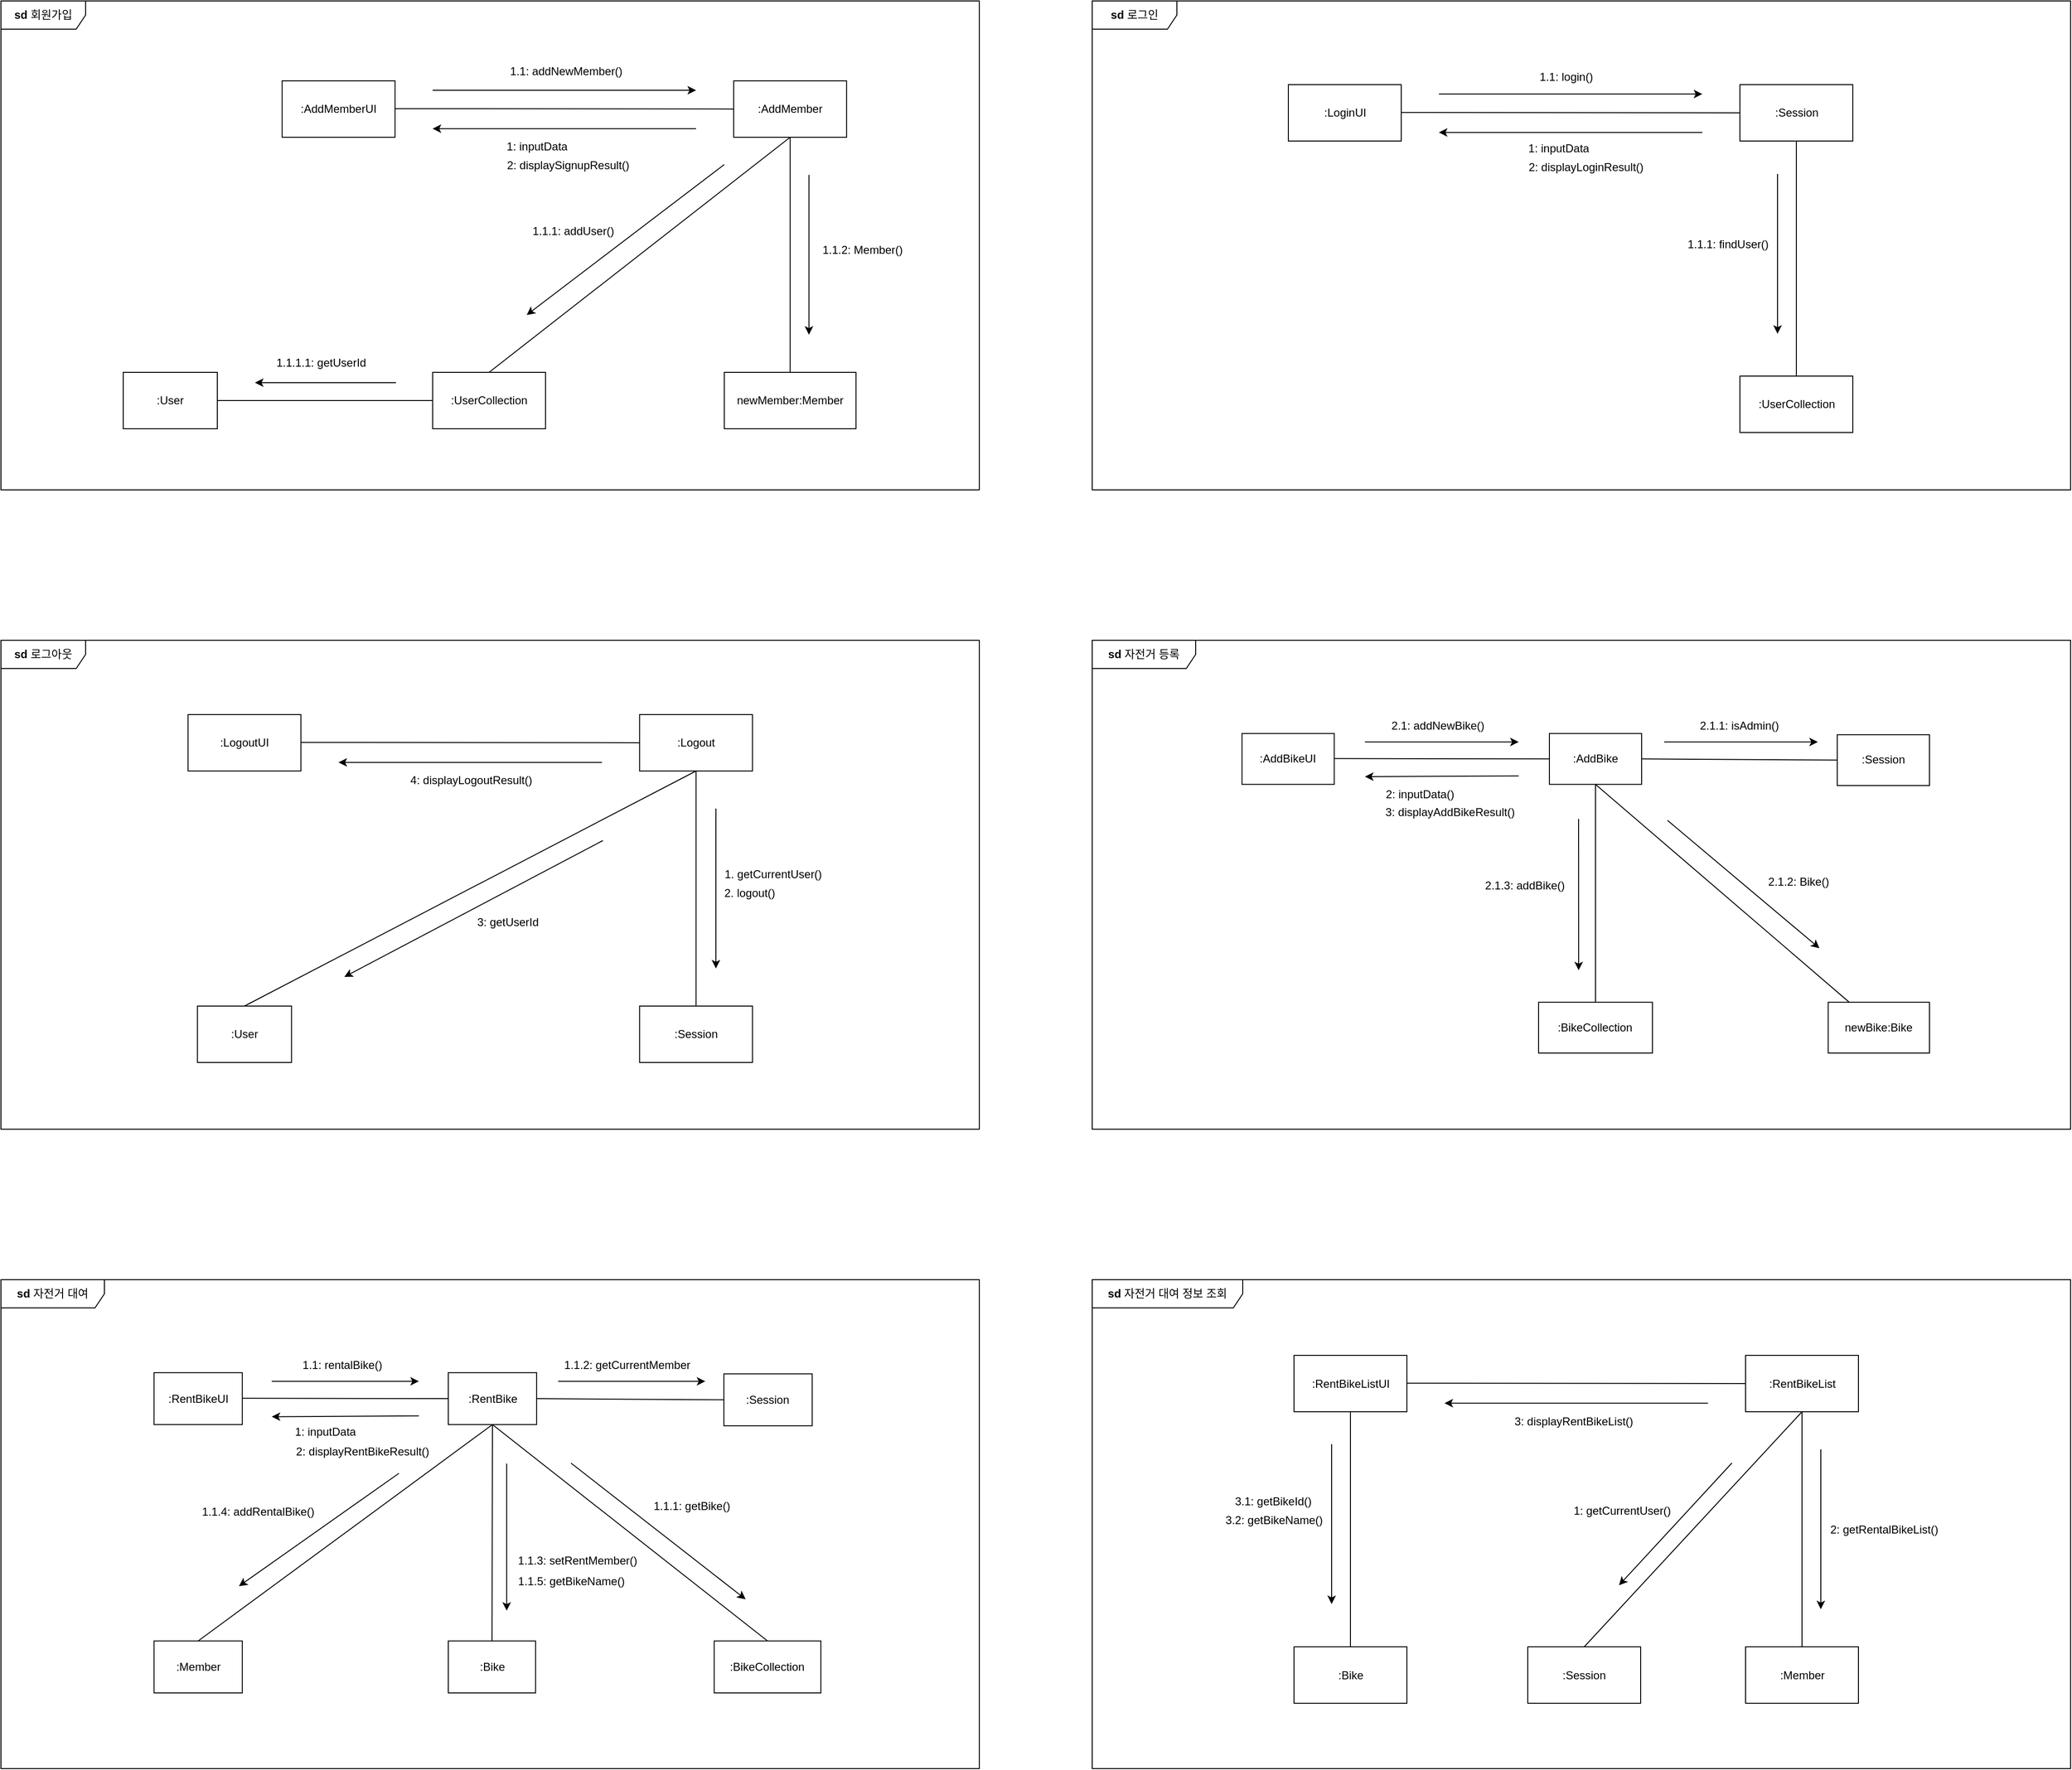<mxfile version="27.0.4">
  <diagram name="Page-1" id="929967ad-93f9-6ef4-fab6-5d389245f69c">
    <mxGraphModel dx="4360" dy="2890" grid="1" gridSize="10" guides="1" tooltips="1" connect="1" arrows="1" fold="1" page="1" pageScale="1.5" pageWidth="1700" pageHeight="1500" background="none" math="0" shadow="0">
      <root>
        <mxCell id="0" style=";html=1;" />
        <mxCell id="1" style=";html=1;" parent="0" />
        <mxCell id="5Dsq9sax4IMBlSlcCFGJ-3" value=":AddMemberUI" style="rounded=0;whiteSpace=wrap;html=1;" vertex="1" parent="1">
          <mxGeometry x="458.9" y="245" width="120" height="60" as="geometry" />
        </mxCell>
        <mxCell id="5Dsq9sax4IMBlSlcCFGJ-4" value=":AddMember" style="rounded=0;whiteSpace=wrap;html=1;" vertex="1" parent="1">
          <mxGeometry x="938.9" y="245" width="120" height="60" as="geometry" />
        </mxCell>
        <mxCell id="5Dsq9sax4IMBlSlcCFGJ-236" style="edgeStyle=orthogonalEdgeStyle;rounded=0;orthogonalLoop=1;jettySize=auto;html=1;entryX=1;entryY=0.5;entryDx=0;entryDy=0;endArrow=none;startFill=0;" edge="1" parent="1" source="5Dsq9sax4IMBlSlcCFGJ-5" target="5Dsq9sax4IMBlSlcCFGJ-235">
          <mxGeometry relative="1" as="geometry" />
        </mxCell>
        <mxCell id="5Dsq9sax4IMBlSlcCFGJ-5" value=":UserCollection" style="rounded=0;whiteSpace=wrap;html=1;" vertex="1" parent="1">
          <mxGeometry x="618.9" y="555" width="120" height="60" as="geometry" />
        </mxCell>
        <mxCell id="5Dsq9sax4IMBlSlcCFGJ-6" value="newMember:Member" style="rounded=0;whiteSpace=wrap;html=1;" vertex="1" parent="1">
          <mxGeometry x="928.9" y="555" width="140" height="60" as="geometry" />
        </mxCell>
        <mxCell id="5Dsq9sax4IMBlSlcCFGJ-8" value="" style="endArrow=none;html=1;rounded=0;entryX=0.11;entryY=0.285;entryDx=0;entryDy=0;entryPerimeter=0;" edge="1" parent="1" source="5Dsq9sax4IMBlSlcCFGJ-4">
          <mxGeometry width="50" height="50" relative="1" as="geometry">
            <mxPoint x="818.9" y="274.57" as="sourcePoint" />
            <mxPoint x="578.9" y="274.57" as="targetPoint" />
          </mxGeometry>
        </mxCell>
        <mxCell id="5Dsq9sax4IMBlSlcCFGJ-9" value="" style="endArrow=none;html=1;rounded=0;entryX=0.5;entryY=0;entryDx=0;entryDy=0;" edge="1" parent="1" target="5Dsq9sax4IMBlSlcCFGJ-5">
          <mxGeometry width="50" height="50" relative="1" as="geometry">
            <mxPoint x="998.9" y="305" as="sourcePoint" />
            <mxPoint x="588.9" y="284.57" as="targetPoint" />
          </mxGeometry>
        </mxCell>
        <mxCell id="5Dsq9sax4IMBlSlcCFGJ-10" value="" style="endArrow=none;html=1;rounded=0;exitX=0.5;exitY=1;exitDx=0;exitDy=0;" edge="1" parent="1" source="5Dsq9sax4IMBlSlcCFGJ-4" target="5Dsq9sax4IMBlSlcCFGJ-6">
          <mxGeometry width="50" height="50" relative="1" as="geometry">
            <mxPoint x="1008.9" y="315" as="sourcePoint" />
            <mxPoint x="688.9" y="565" as="targetPoint" />
          </mxGeometry>
        </mxCell>
        <mxCell id="5Dsq9sax4IMBlSlcCFGJ-22" value="" style="endArrow=classic;html=1;rounded=0;movable=1;resizable=1;rotatable=1;deletable=1;editable=1;locked=0;connectable=1;" edge="1" parent="1">
          <mxGeometry width="50" height="50" relative="1" as="geometry">
            <mxPoint x="618.9" y="255" as="sourcePoint" />
            <mxPoint x="898.9" y="255" as="targetPoint" />
          </mxGeometry>
        </mxCell>
        <mxCell id="5Dsq9sax4IMBlSlcCFGJ-23" value="" style="endArrow=classic;html=1;rounded=0;movable=1;resizable=1;rotatable=1;deletable=1;editable=1;locked=0;connectable=1;" edge="1" parent="1">
          <mxGeometry width="50" height="50" relative="1" as="geometry">
            <mxPoint x="898.9" y="295.87" as="sourcePoint" />
            <mxPoint x="618.9" y="295.87" as="targetPoint" />
          </mxGeometry>
        </mxCell>
        <mxCell id="5Dsq9sax4IMBlSlcCFGJ-24" value="" style="endArrow=classic;html=1;rounded=0;movable=1;resizable=1;rotatable=1;deletable=1;editable=1;locked=0;connectable=1;" edge="1" parent="1">
          <mxGeometry width="50" height="50" relative="1" as="geometry">
            <mxPoint x="928.9" y="334.0" as="sourcePoint" />
            <mxPoint x="718.9" y="494" as="targetPoint" />
          </mxGeometry>
        </mxCell>
        <mxCell id="5Dsq9sax4IMBlSlcCFGJ-25" value="" style="endArrow=classic;html=1;rounded=0;movable=1;resizable=1;rotatable=1;deletable=1;editable=1;locked=0;connectable=1;" edge="1" parent="1">
          <mxGeometry width="50" height="50" relative="1" as="geometry">
            <mxPoint x="1018.9" y="345.0" as="sourcePoint" />
            <mxPoint x="1018.9" y="515" as="targetPoint" />
          </mxGeometry>
        </mxCell>
        <mxCell id="5Dsq9sax4IMBlSlcCFGJ-28" value="&lt;b&gt;sd &lt;/b&gt;회원가입" style="shape=umlFrame;whiteSpace=wrap;html=1;pointerEvents=0;width=90;height=30;" vertex="1" parent="1">
          <mxGeometry x="160" y="160" width="1040" height="520" as="geometry" />
        </mxCell>
        <UserObject label="1.1: addNewMember()" placeholders="1" name="Variable" id="5Dsq9sax4IMBlSlcCFGJ-31">
          <mxCell style="text;html=1;strokeColor=none;fillColor=none;align=center;verticalAlign=middle;whiteSpace=wrap;overflow=hidden;" vertex="1" parent="1">
            <mxGeometry x="695.9" y="225" width="130" height="20" as="geometry" />
          </mxCell>
        </UserObject>
        <UserObject label="1: inputData" placeholders="1" name="Variable" id="5Dsq9sax4IMBlSlcCFGJ-33">
          <mxCell style="text;html=1;strokeColor=none;fillColor=none;align=center;verticalAlign=middle;whiteSpace=wrap;overflow=hidden;" vertex="1" parent="1">
            <mxGeometry x="650.04" y="305" width="159.86" height="20" as="geometry" />
          </mxCell>
        </UserObject>
        <UserObject label="1.1.1: addUser()" placeholders="1" name="Variable" id="5Dsq9sax4IMBlSlcCFGJ-35">
          <mxCell style="text;html=1;strokeColor=none;fillColor=none;align=center;verticalAlign=middle;whiteSpace=wrap;overflow=hidden;" vertex="1" parent="1">
            <mxGeometry x="681.04" y="395" width="175" height="20" as="geometry" />
          </mxCell>
        </UserObject>
        <UserObject label="1.1.2: Member()" placeholders="1" name="Variable" id="5Dsq9sax4IMBlSlcCFGJ-38">
          <mxCell style="text;html=1;strokeColor=none;fillColor=none;align=center;verticalAlign=middle;whiteSpace=wrap;overflow=hidden;" vertex="1" parent="1">
            <mxGeometry x="1021.04" y="415" width="110" height="20" as="geometry" />
          </mxCell>
        </UserObject>
        <mxCell id="5Dsq9sax4IMBlSlcCFGJ-86" value=":LoginUI" style="rounded=0;whiteSpace=wrap;html=1;" vertex="1" parent="1">
          <mxGeometry x="1528.5" y="249" width="120" height="60" as="geometry" />
        </mxCell>
        <mxCell id="5Dsq9sax4IMBlSlcCFGJ-87" value=":Session" style="rounded=0;whiteSpace=wrap;html=1;" vertex="1" parent="1">
          <mxGeometry x="2008.5" y="249" width="120" height="60" as="geometry" />
        </mxCell>
        <mxCell id="5Dsq9sax4IMBlSlcCFGJ-89" value=":UserCollection" style="rounded=0;whiteSpace=wrap;html=1;" vertex="1" parent="1">
          <mxGeometry x="2008.5" y="559" width="120" height="60" as="geometry" />
        </mxCell>
        <mxCell id="5Dsq9sax4IMBlSlcCFGJ-91" value="" style="endArrow=none;html=1;rounded=0;entryX=0.11;entryY=0.285;entryDx=0;entryDy=0;entryPerimeter=0;" edge="1" parent="1" source="5Dsq9sax4IMBlSlcCFGJ-87">
          <mxGeometry width="50" height="50" relative="1" as="geometry">
            <mxPoint x="1888.5" y="278.57" as="sourcePoint" />
            <mxPoint x="1648.5" y="278.57" as="targetPoint" />
          </mxGeometry>
        </mxCell>
        <mxCell id="5Dsq9sax4IMBlSlcCFGJ-93" value="" style="endArrow=none;html=1;rounded=0;exitX=0.5;exitY=1;exitDx=0;exitDy=0;" edge="1" parent="1" source="5Dsq9sax4IMBlSlcCFGJ-87" target="5Dsq9sax4IMBlSlcCFGJ-89">
          <mxGeometry width="50" height="50" relative="1" as="geometry">
            <mxPoint x="2078.5" y="319" as="sourcePoint" />
            <mxPoint x="1758.5" y="569" as="targetPoint" />
          </mxGeometry>
        </mxCell>
        <mxCell id="5Dsq9sax4IMBlSlcCFGJ-95" value="" style="endArrow=classic;html=1;rounded=0;movable=1;resizable=1;rotatable=1;deletable=1;editable=1;locked=0;connectable=1;" edge="1" parent="1">
          <mxGeometry width="50" height="50" relative="1" as="geometry">
            <mxPoint x="1688.5" y="259" as="sourcePoint" />
            <mxPoint x="1968.5" y="259" as="targetPoint" />
          </mxGeometry>
        </mxCell>
        <mxCell id="5Dsq9sax4IMBlSlcCFGJ-96" value="" style="endArrow=classic;html=1;rounded=0;movable=1;resizable=1;rotatable=1;deletable=1;editable=1;locked=0;connectable=1;" edge="1" parent="1">
          <mxGeometry width="50" height="50" relative="1" as="geometry">
            <mxPoint x="1968.5" y="299.87" as="sourcePoint" />
            <mxPoint x="1688.5" y="299.87" as="targetPoint" />
          </mxGeometry>
        </mxCell>
        <mxCell id="5Dsq9sax4IMBlSlcCFGJ-98" value="" style="endArrow=classic;html=1;rounded=0;movable=1;resizable=1;rotatable=1;deletable=1;editable=1;locked=0;connectable=1;" edge="1" parent="1">
          <mxGeometry width="50" height="50" relative="1" as="geometry">
            <mxPoint x="2048.5" y="344.0" as="sourcePoint" />
            <mxPoint x="2048.5" y="514" as="targetPoint" />
          </mxGeometry>
        </mxCell>
        <mxCell id="5Dsq9sax4IMBlSlcCFGJ-99" value="&lt;b&gt;sd &lt;/b&gt;로그인" style="shape=umlFrame;whiteSpace=wrap;html=1;pointerEvents=0;width=90;height=30;" vertex="1" parent="1">
          <mxGeometry x="1320" y="160" width="1040" height="520" as="geometry" />
        </mxCell>
        <UserObject label="1.1: login()" placeholders="1" name="Variable" id="5Dsq9sax4IMBlSlcCFGJ-101">
          <mxCell style="text;html=1;strokeColor=none;fillColor=none;align=center;verticalAlign=middle;whiteSpace=wrap;overflow=hidden;" vertex="1" parent="1">
            <mxGeometry x="1758.5" y="231" width="130" height="20" as="geometry" />
          </mxCell>
        </UserObject>
        <UserObject label="1: inputData" placeholders="1" name="Variable" id="5Dsq9sax4IMBlSlcCFGJ-102">
          <mxCell style="text;html=1;strokeColor=none;fillColor=none;align=center;verticalAlign=middle;whiteSpace=wrap;overflow=hidden;" vertex="1" parent="1">
            <mxGeometry x="1774.5" y="307" width="82" height="20" as="geometry" />
          </mxCell>
        </UserObject>
        <UserObject label="1.1.1: findUser()" placeholders="1" name="Variable" id="5Dsq9sax4IMBlSlcCFGJ-104">
          <mxCell style="text;html=1;strokeColor=none;fillColor=none;align=center;verticalAlign=middle;whiteSpace=wrap;overflow=hidden;" vertex="1" parent="1">
            <mxGeometry x="1950.5" y="409" width="90" height="20" as="geometry" />
          </mxCell>
        </UserObject>
        <mxCell id="5Dsq9sax4IMBlSlcCFGJ-106" value=":LogoutUI" style="rounded=0;whiteSpace=wrap;html=1;" vertex="1" parent="1">
          <mxGeometry x="358.86" y="919" width="120" height="60" as="geometry" />
        </mxCell>
        <mxCell id="5Dsq9sax4IMBlSlcCFGJ-257" style="rounded=0;orthogonalLoop=1;jettySize=auto;html=1;entryX=0.5;entryY=0;entryDx=0;entryDy=0;exitX=0.5;exitY=1;exitDx=0;exitDy=0;endArrow=none;startFill=0;" edge="1" parent="1" source="5Dsq9sax4IMBlSlcCFGJ-107" target="5Dsq9sax4IMBlSlcCFGJ-252">
          <mxGeometry relative="1" as="geometry">
            <mxPoint x="899" y="980" as="sourcePoint" />
          </mxGeometry>
        </mxCell>
        <mxCell id="5Dsq9sax4IMBlSlcCFGJ-107" value=":Logout" style="rounded=0;whiteSpace=wrap;html=1;" vertex="1" parent="1">
          <mxGeometry x="838.86" y="919" width="120" height="60" as="geometry" />
        </mxCell>
        <mxCell id="5Dsq9sax4IMBlSlcCFGJ-110" value="" style="endArrow=none;html=1;rounded=0;entryX=0.11;entryY=0.285;entryDx=0;entryDy=0;entryPerimeter=0;" edge="1" parent="1" source="5Dsq9sax4IMBlSlcCFGJ-107">
          <mxGeometry width="50" height="50" relative="1" as="geometry">
            <mxPoint x="718.86" y="948.57" as="sourcePoint" />
            <mxPoint x="478.86" y="948.57" as="targetPoint" />
          </mxGeometry>
        </mxCell>
        <mxCell id="5Dsq9sax4IMBlSlcCFGJ-114" value="" style="endArrow=classic;html=1;rounded=0;movable=1;resizable=1;rotatable=1;deletable=1;editable=1;locked=0;connectable=1;" edge="1" parent="1">
          <mxGeometry width="50" height="50" relative="1" as="geometry">
            <mxPoint x="798.86" y="969.87" as="sourcePoint" />
            <mxPoint x="518.86" y="969.87" as="targetPoint" />
          </mxGeometry>
        </mxCell>
        <UserObject label="4: displayLogoutResult()" placeholders="1" name="Variable" id="5Dsq9sax4IMBlSlcCFGJ-119">
          <mxCell style="text;html=1;strokeColor=none;fillColor=none;align=center;verticalAlign=middle;whiteSpace=wrap;overflow=hidden;" vertex="1" parent="1">
            <mxGeometry x="590.86" y="979" width="138" height="20" as="geometry" />
          </mxCell>
        </UserObject>
        <mxCell id="5Dsq9sax4IMBlSlcCFGJ-156" value="&lt;b&gt;sd &lt;/b&gt;자전거 등록" style="shape=umlFrame;whiteSpace=wrap;html=1;pointerEvents=0;width=110;height=30;" vertex="1" parent="1">
          <mxGeometry x="1320" y="840" width="1040" height="520" as="geometry" />
        </mxCell>
        <mxCell id="5Dsq9sax4IMBlSlcCFGJ-157" value="" style="group" vertex="1" connectable="0" parent="1">
          <mxGeometry x="199" y="1600.5" width="1000" height="359" as="geometry" />
        </mxCell>
        <mxCell id="5Dsq9sax4IMBlSlcCFGJ-322" value="" style="group" vertex="1" connectable="0" parent="5Dsq9sax4IMBlSlcCFGJ-157">
          <mxGeometry x="123.715" y="-4.042" width="708.852" height="363.042" as="geometry" />
        </mxCell>
        <mxCell id="5Dsq9sax4IMBlSlcCFGJ-159" value=":RentBikeUI" style="rounded=0;whiteSpace=wrap;html=1;container=0;" vertex="1" parent="5Dsq9sax4IMBlSlcCFGJ-322">
          <mxGeometry x="0.001" y="22.452" width="93.85" height="55.231" as="geometry" />
        </mxCell>
        <mxCell id="5Dsq9sax4IMBlSlcCFGJ-293" style="rounded=0;orthogonalLoop=1;jettySize=auto;html=1;entryX=0.5;entryY=0;entryDx=0;entryDy=0;exitX=0.5;exitY=1;exitDx=0;exitDy=0;endArrow=none;startFill=0;" edge="1" parent="5Dsq9sax4IMBlSlcCFGJ-322" source="5Dsq9sax4IMBlSlcCFGJ-160" target="5Dsq9sax4IMBlSlcCFGJ-292">
          <mxGeometry relative="1" as="geometry" />
        </mxCell>
        <mxCell id="5Dsq9sax4IMBlSlcCFGJ-160" value=":RentBike" style="rounded=0;whiteSpace=wrap;html=1;container=0;" vertex="1" parent="5Dsq9sax4IMBlSlcCFGJ-322">
          <mxGeometry x="312.834" y="22.452" width="93.85" height="55.231" as="geometry" />
        </mxCell>
        <mxCell id="5Dsq9sax4IMBlSlcCFGJ-161" value=":Member" style="rounded=0;whiteSpace=wrap;html=1;container=0;" vertex="1" parent="5Dsq9sax4IMBlSlcCFGJ-322">
          <mxGeometry y="307.811" width="93.85" height="55.231" as="geometry" />
        </mxCell>
        <mxCell id="5Dsq9sax4IMBlSlcCFGJ-162" value=":Bike" style="rounded=0;whiteSpace=wrap;html=1;container=0;" vertex="1" parent="5Dsq9sax4IMBlSlcCFGJ-322">
          <mxGeometry x="312.832" y="307.814" width="92.784" height="55.228" as="geometry" />
        </mxCell>
        <mxCell id="5Dsq9sax4IMBlSlcCFGJ-164" value="" style="endArrow=none;html=1;rounded=0;entryX=0.11;entryY=0.285;entryDx=0;entryDy=0;entryPerimeter=0;" edge="1" parent="5Dsq9sax4IMBlSlcCFGJ-322" source="5Dsq9sax4IMBlSlcCFGJ-160">
          <mxGeometry width="50" height="50" relative="1" as="geometry">
            <mxPoint x="281.551" y="49.671" as="sourcePoint" />
            <mxPoint x="93.851" y="49.671" as="targetPoint" />
          </mxGeometry>
        </mxCell>
        <mxCell id="5Dsq9sax4IMBlSlcCFGJ-165" value="" style="endArrow=none;html=1;rounded=0;entryX=0.5;entryY=0;entryDx=0;entryDy=0;" edge="1" parent="5Dsq9sax4IMBlSlcCFGJ-322" target="5Dsq9sax4IMBlSlcCFGJ-161">
          <mxGeometry width="50" height="50" relative="1" as="geometry">
            <mxPoint x="359.759" y="77.683" as="sourcePoint" />
            <mxPoint x="101.672" y="58.877" as="targetPoint" />
          </mxGeometry>
        </mxCell>
        <mxCell id="5Dsq9sax4IMBlSlcCFGJ-166" value="" style="endArrow=none;html=1;rounded=0;exitX=0.5;exitY=1;exitDx=0;exitDy=0;" edge="1" parent="5Dsq9sax4IMBlSlcCFGJ-322" source="5Dsq9sax4IMBlSlcCFGJ-160" target="5Dsq9sax4IMBlSlcCFGJ-162">
          <mxGeometry width="50" height="50" relative="1" as="geometry">
            <mxPoint x="430.146" y="86.888" as="sourcePoint" />
            <mxPoint x="179.88" y="317.016" as="targetPoint" />
          </mxGeometry>
        </mxCell>
        <mxCell id="5Dsq9sax4IMBlSlcCFGJ-168" value="" style="endArrow=classic;html=1;rounded=0;movable=1;resizable=1;rotatable=1;deletable=1;editable=1;locked=0;connectable=1;" edge="1" parent="5Dsq9sax4IMBlSlcCFGJ-322">
          <mxGeometry width="50" height="50" relative="1" as="geometry">
            <mxPoint x="125.134" y="31.657" as="sourcePoint" />
            <mxPoint x="281.551" y="31.657" as="targetPoint" />
          </mxGeometry>
        </mxCell>
        <mxCell id="5Dsq9sax4IMBlSlcCFGJ-169" value="" style="endArrow=classic;html=1;rounded=0;movable=1;resizable=1;rotatable=1;deletable=1;editable=1;locked=0;connectable=1;" edge="1" parent="5Dsq9sax4IMBlSlcCFGJ-322">
          <mxGeometry width="50" height="50" relative="1" as="geometry">
            <mxPoint x="281.551" y="68.478" as="sourcePoint" />
            <mxPoint x="125.134" y="69.278" as="targetPoint" />
          </mxGeometry>
        </mxCell>
        <mxCell id="5Dsq9sax4IMBlSlcCFGJ-171" value="" style="endArrow=classic;html=1;rounded=0;movable=1;resizable=1;rotatable=1;deletable=1;editable=1;locked=0;connectable=1;" edge="1" parent="5Dsq9sax4IMBlSlcCFGJ-322">
          <mxGeometry width="50" height="50" relative="1" as="geometry">
            <mxPoint x="374.892" y="119.105" as="sourcePoint" />
            <mxPoint x="374.892" y="275.593" as="targetPoint" />
          </mxGeometry>
        </mxCell>
        <UserObject label="1.1: rentalBike()" placeholders="1" name="Variable" id="5Dsq9sax4IMBlSlcCFGJ-173">
          <mxCell style="text;html=1;strokeColor=none;fillColor=none;align=center;verticalAlign=middle;whiteSpace=wrap;overflow=hidden;container=0;" vertex="1" parent="5Dsq9sax4IMBlSlcCFGJ-322">
            <mxGeometry x="141.842" y="4.042" width="116.247" height="18.413" as="geometry" />
          </mxCell>
        </UserObject>
        <UserObject label="1: inputData" placeholders="1" name="Variable" id="5Dsq9sax4IMBlSlcCFGJ-174">
          <mxCell style="text;html=1;strokeColor=none;fillColor=none;align=center;verticalAlign=middle;whiteSpace=wrap;overflow=hidden;container=0;" vertex="1" parent="5Dsq9sax4IMBlSlcCFGJ-322">
            <mxGeometry x="140.811" y="70.735" width="82.474" height="30.584" as="geometry" />
          </mxCell>
        </UserObject>
        <UserObject label="1.1.1: getBike()" placeholders="1" name="Variable" id="5Dsq9sax4IMBlSlcCFGJ-176">
          <mxCell style="text;html=1;strokeColor=none;fillColor=none;align=center;verticalAlign=middle;whiteSpace=wrap;overflow=hidden;container=0;" vertex="1" parent="5Dsq9sax4IMBlSlcCFGJ-322">
            <mxGeometry x="521.079" y="153.432" width="100.887" height="21.968" as="geometry" />
          </mxCell>
        </UserObject>
        <UserObject label="2: displayRentBikeResult()" placeholders="1" name="Variable" id="5Dsq9sax4IMBlSlcCFGJ-213">
          <mxCell style="text;html=1;strokeColor=none;fillColor=none;align=center;verticalAlign=middle;whiteSpace=wrap;overflow=hidden;container=0;" vertex="1" parent="5Dsq9sax4IMBlSlcCFGJ-322">
            <mxGeometry x="143.904" y="90.896" width="154.639" height="30.584" as="geometry" />
          </mxCell>
        </UserObject>
        <UserObject label="1.1.4: addRentalBike()" placeholders="1" name="Variable" id="5Dsq9sax4IMBlSlcCFGJ-180">
          <mxCell style="text;html=1;strokeColor=none;fillColor=none;align=center;verticalAlign=middle;whiteSpace=wrap;overflow=hidden;container=0;" vertex="1" parent="5Dsq9sax4IMBlSlcCFGJ-322">
            <mxGeometry x="47.283" y="159.222" width="126.557" height="23.045" as="geometry" />
          </mxCell>
        </UserObject>
        <UserObject label="1.1.2: getCurrentMember&amp;nbsp;" placeholders="1" name="Variable" id="5Dsq9sax4IMBlSlcCFGJ-175">
          <mxCell style="text;html=1;strokeColor=none;fillColor=none;align=center;verticalAlign=middle;whiteSpace=wrap;overflow=hidden;container=0;" vertex="1" parent="5Dsq9sax4IMBlSlcCFGJ-322">
            <mxGeometry x="431.533" width="146.814" height="28.801" as="geometry" />
          </mxCell>
        </UserObject>
        <mxCell id="5Dsq9sax4IMBlSlcCFGJ-292" value=":BikeCollection" style="rounded=0;whiteSpace=wrap;html=1;container=0;" vertex="1" parent="5Dsq9sax4IMBlSlcCFGJ-322">
          <mxGeometry x="595.45" y="307.814" width="113.402" height="55.228" as="geometry" />
        </mxCell>
        <mxCell id="5Dsq9sax4IMBlSlcCFGJ-177" value=":Session" style="rounded=0;whiteSpace=wrap;html=1;container=0;" vertex="1" parent="5Dsq9sax4IMBlSlcCFGJ-322">
          <mxGeometry x="605.762" y="23.726" width="93.85" height="55.231" as="geometry" />
        </mxCell>
        <mxCell id="5Dsq9sax4IMBlSlcCFGJ-178" value="" style="endArrow=none;html=1;rounded=0;entryX=1;entryY=0.5;entryDx=0;entryDy=0;exitX=0;exitY=0.5;exitDx=0;exitDy=0;" edge="1" parent="5Dsq9sax4IMBlSlcCFGJ-322" source="5Dsq9sax4IMBlSlcCFGJ-177" target="5Dsq9sax4IMBlSlcCFGJ-160">
          <mxGeometry width="50" height="50" relative="1" as="geometry">
            <mxPoint x="605.76" y="48.048" as="sourcePoint" />
            <mxPoint x="409.882" y="48.525" as="targetPoint" />
          </mxGeometry>
        </mxCell>
        <mxCell id="5Dsq9sax4IMBlSlcCFGJ-179" value="" style="endArrow=classic;html=1;rounded=0;movable=1;resizable=1;rotatable=1;deletable=1;editable=1;locked=0;connectable=1;" edge="1" parent="5Dsq9sax4IMBlSlcCFGJ-322">
          <mxGeometry width="50" height="50" relative="1" as="geometry">
            <mxPoint x="429.608" y="31.657" as="sourcePoint" />
            <mxPoint x="586.025" y="31.657" as="targetPoint" />
          </mxGeometry>
        </mxCell>
        <UserObject label="1.1.3: setRentMember()" placeholders="1" name="Variable" id="5Dsq9sax4IMBlSlcCFGJ-182">
          <mxCell style="text;html=1;strokeColor=none;fillColor=none;align=center;verticalAlign=middle;whiteSpace=wrap;overflow=hidden;container=0;" vertex="1" parent="5Dsq9sax4IMBlSlcCFGJ-322">
            <mxGeometry x="378.956" y="211.335" width="142.124" height="21.968" as="geometry" />
          </mxCell>
        </UserObject>
        <mxCell id="5Dsq9sax4IMBlSlcCFGJ-294" value="" style="endArrow=classic;html=1;rounded=0;" edge="1" parent="5Dsq9sax4IMBlSlcCFGJ-322">
          <mxGeometry width="50" height="50" relative="1" as="geometry">
            <mxPoint x="443.296" y="118.69" as="sourcePoint" />
            <mxPoint x="628.863" y="263.448" as="targetPoint" />
          </mxGeometry>
        </mxCell>
        <UserObject label="1.1.5: getBikeName()" placeholders="1" name="Variable" id="5Dsq9sax4IMBlSlcCFGJ-331">
          <mxCell style="text;html=1;strokeColor=none;fillColor=none;align=center;verticalAlign=middle;whiteSpace=wrap;overflow=hidden;container=0;" vertex="1" parent="5Dsq9sax4IMBlSlcCFGJ-322">
            <mxGeometry x="377.96" y="233.31" width="131.04" height="21.97" as="geometry" />
          </mxCell>
        </UserObject>
        <mxCell id="5Dsq9sax4IMBlSlcCFGJ-181" value="&lt;b&gt;sd &lt;/b&gt;자전거 대여" style="shape=umlFrame;whiteSpace=wrap;html=1;pointerEvents=0;width=110;height=30;" vertex="1" parent="1">
          <mxGeometry x="160" y="1520" width="1040" height="520" as="geometry" />
        </mxCell>
        <mxCell id="5Dsq9sax4IMBlSlcCFGJ-327" style="rounded=0;orthogonalLoop=1;jettySize=auto;html=1;entryX=0.5;entryY=0;entryDx=0;entryDy=0;exitX=0.5;exitY=1;exitDx=0;exitDy=0;endArrow=none;startFill=0;" edge="1" parent="1" source="5Dsq9sax4IMBlSlcCFGJ-186" target="5Dsq9sax4IMBlSlcCFGJ-326">
          <mxGeometry relative="1" as="geometry" />
        </mxCell>
        <mxCell id="5Dsq9sax4IMBlSlcCFGJ-186" value=":RentBikeListUI" style="rounded=0;whiteSpace=wrap;html=1;" vertex="1" parent="1">
          <mxGeometry x="1534.5" y="1600.5" width="120" height="60" as="geometry" />
        </mxCell>
        <mxCell id="5Dsq9sax4IMBlSlcCFGJ-187" value=":RentBikeList" style="rounded=0;whiteSpace=wrap;html=1;" vertex="1" parent="1">
          <mxGeometry x="2014.5" y="1600.5" width="120" height="60" as="geometry" />
        </mxCell>
        <mxCell id="5Dsq9sax4IMBlSlcCFGJ-188" value=":Session" style="rounded=0;whiteSpace=wrap;html=1;" vertex="1" parent="1">
          <mxGeometry x="1783" y="1910.5" width="120" height="60" as="geometry" />
        </mxCell>
        <mxCell id="5Dsq9sax4IMBlSlcCFGJ-189" value=":Member" style="rounded=0;whiteSpace=wrap;html=1;" vertex="1" parent="1">
          <mxGeometry x="2014.5" y="1910.5" width="120" height="60" as="geometry" />
        </mxCell>
        <mxCell id="5Dsq9sax4IMBlSlcCFGJ-191" value="" style="endArrow=none;html=1;rounded=0;entryX=0.11;entryY=0.285;entryDx=0;entryDy=0;entryPerimeter=0;" edge="1" parent="1" source="5Dsq9sax4IMBlSlcCFGJ-187">
          <mxGeometry width="50" height="50" relative="1" as="geometry">
            <mxPoint x="1894.5" y="1630.07" as="sourcePoint" />
            <mxPoint x="1654.5" y="1630.07" as="targetPoint" />
          </mxGeometry>
        </mxCell>
        <mxCell id="5Dsq9sax4IMBlSlcCFGJ-192" value="" style="endArrow=none;html=1;rounded=0;entryX=0.5;entryY=0;entryDx=0;entryDy=0;" edge="1" parent="1" target="5Dsq9sax4IMBlSlcCFGJ-188">
          <mxGeometry width="50" height="50" relative="1" as="geometry">
            <mxPoint x="2074.5" y="1660.5" as="sourcePoint" />
            <mxPoint x="1664.5" y="1640.07" as="targetPoint" />
          </mxGeometry>
        </mxCell>
        <mxCell id="5Dsq9sax4IMBlSlcCFGJ-193" value="" style="endArrow=none;html=1;rounded=0;exitX=0.5;exitY=1;exitDx=0;exitDy=0;" edge="1" parent="1" source="5Dsq9sax4IMBlSlcCFGJ-187" target="5Dsq9sax4IMBlSlcCFGJ-189">
          <mxGeometry width="50" height="50" relative="1" as="geometry">
            <mxPoint x="2084.5" y="1670.5" as="sourcePoint" />
            <mxPoint x="1764.5" y="1920.5" as="targetPoint" />
          </mxGeometry>
        </mxCell>
        <mxCell id="5Dsq9sax4IMBlSlcCFGJ-196" value="" style="endArrow=classic;html=1;rounded=0;movable=1;resizable=1;rotatable=1;deletable=1;editable=1;locked=0;connectable=1;" edge="1" parent="1">
          <mxGeometry width="50" height="50" relative="1" as="geometry">
            <mxPoint x="1974.5" y="1651.37" as="sourcePoint" />
            <mxPoint x="1694.5" y="1651.37" as="targetPoint" />
          </mxGeometry>
        </mxCell>
        <mxCell id="5Dsq9sax4IMBlSlcCFGJ-198" value="" style="endArrow=classic;html=1;rounded=0;movable=1;resizable=1;rotatable=1;deletable=1;editable=1;locked=0;connectable=1;" edge="1" parent="1">
          <mxGeometry width="50" height="50" relative="1" as="geometry">
            <mxPoint x="2094.5" y="1700.5" as="sourcePoint" />
            <mxPoint x="2094.5" y="1870.5" as="targetPoint" />
          </mxGeometry>
        </mxCell>
        <mxCell id="5Dsq9sax4IMBlSlcCFGJ-199" value="&lt;b&gt;sd &lt;/b&gt;자전거 대여 정보 조회" style="shape=umlFrame;whiteSpace=wrap;html=1;pointerEvents=0;width=160;height=30;" vertex="1" parent="1">
          <mxGeometry x="1320" y="1520" width="1040" height="520" as="geometry" />
        </mxCell>
        <UserObject label="3: displayRentBikeList()" placeholders="1" name="Variable" id="5Dsq9sax4IMBlSlcCFGJ-202">
          <mxCell style="text;html=1;strokeColor=none;fillColor=none;align=center;verticalAlign=middle;whiteSpace=wrap;overflow=hidden;" vertex="1" parent="1">
            <mxGeometry x="1766.5" y="1660.5" width="130" height="20" as="geometry" />
          </mxCell>
        </UserObject>
        <UserObject label="1: getCurrentUser()" placeholders="1" name="Variable" id="5Dsq9sax4IMBlSlcCFGJ-203">
          <mxCell style="text;html=1;strokeColor=none;fillColor=none;align=center;verticalAlign=middle;whiteSpace=wrap;overflow=hidden;" vertex="1" parent="1">
            <mxGeometry x="1824.5" y="1756.01" width="117" height="20" as="geometry" />
          </mxCell>
        </UserObject>
        <UserObject label="2: getRentalBikeList()" placeholders="1" name="Variable" id="5Dsq9sax4IMBlSlcCFGJ-204">
          <mxCell style="text;html=1;strokeColor=none;fillColor=none;align=center;verticalAlign=middle;whiteSpace=wrap;overflow=hidden;" vertex="1" parent="1">
            <mxGeometry x="2096.5" y="1776.01" width="130" height="20" as="geometry" />
          </mxCell>
        </UserObject>
        <UserObject label="2: displaySignupResult()" placeholders="1" name="Variable" id="5Dsq9sax4IMBlSlcCFGJ-209">
          <mxCell style="text;html=1;strokeColor=none;fillColor=none;align=center;verticalAlign=middle;whiteSpace=wrap;overflow=hidden;" vertex="1" parent="1">
            <mxGeometry x="693.9" y="325" width="138" height="20" as="geometry" />
          </mxCell>
        </UserObject>
        <UserObject label="2: displayLoginResult()" placeholders="1" name="Variable" id="5Dsq9sax4IMBlSlcCFGJ-210">
          <mxCell style="text;html=1;strokeColor=none;fillColor=none;align=center;verticalAlign=middle;whiteSpace=wrap;overflow=hidden;" vertex="1" parent="1">
            <mxGeometry x="1769.5" y="327" width="150" height="20" as="geometry" />
          </mxCell>
        </UserObject>
        <mxCell id="5Dsq9sax4IMBlSlcCFGJ-216" style="edgeStyle=orthogonalEdgeStyle;rounded=0;orthogonalLoop=1;jettySize=auto;html=1;entryX=0.5;entryY=1;entryDx=0;entryDy=0;endArrow=none;startFill=0;" edge="1" parent="1" source="5Dsq9sax4IMBlSlcCFGJ-215" target="5Dsq9sax4IMBlSlcCFGJ-107">
          <mxGeometry relative="1" as="geometry" />
        </mxCell>
        <mxCell id="5Dsq9sax4IMBlSlcCFGJ-215" value=":Session" style="rounded=0;whiteSpace=wrap;html=1;" vertex="1" parent="1">
          <mxGeometry x="838.86" y="1229" width="120" height="60" as="geometry" />
        </mxCell>
        <mxCell id="5Dsq9sax4IMBlSlcCFGJ-217" value="" style="endArrow=classic;html=1;rounded=0;movable=1;resizable=1;rotatable=1;deletable=1;editable=1;locked=0;connectable=1;" edge="1" parent="1">
          <mxGeometry width="50" height="50" relative="1" as="geometry">
            <mxPoint x="920" y="1019.0" as="sourcePoint" />
            <mxPoint x="920" y="1189" as="targetPoint" />
          </mxGeometry>
        </mxCell>
        <UserObject label="2. logout()" placeholders="1" name="Variable" id="5Dsq9sax4IMBlSlcCFGJ-218">
          <mxCell style="text;html=1;strokeColor=none;fillColor=none;align=center;verticalAlign=middle;whiteSpace=wrap;overflow=hidden;" vertex="1" parent="1">
            <mxGeometry x="921" y="1099" width="70" height="20" as="geometry" />
          </mxCell>
        </UserObject>
        <UserObject label="1. getCurrentUser()" placeholders="1" name="Variable" id="5Dsq9sax4IMBlSlcCFGJ-219">
          <mxCell style="text;html=1;strokeColor=none;fillColor=none;align=center;verticalAlign=middle;whiteSpace=wrap;overflow=hidden;" vertex="1" parent="1">
            <mxGeometry x="926" y="1079" width="110" height="20" as="geometry" />
          </mxCell>
        </UserObject>
        <mxCell id="5Dsq9sax4IMBlSlcCFGJ-235" value=":User" style="rounded=0;whiteSpace=wrap;html=1;" vertex="1" parent="1">
          <mxGeometry x="290" y="555" width="100" height="60" as="geometry" />
        </mxCell>
        <mxCell id="5Dsq9sax4IMBlSlcCFGJ-237" value="" style="endArrow=classic;html=1;rounded=0;" edge="1" parent="1">
          <mxGeometry width="50" height="50" relative="1" as="geometry">
            <mxPoint x="580" y="566" as="sourcePoint" />
            <mxPoint x="430" y="566" as="targetPoint" />
          </mxGeometry>
        </mxCell>
        <mxCell id="5Dsq9sax4IMBlSlcCFGJ-238" value="1.1.1.1: getUserId" style="text;html=1;align=center;verticalAlign=middle;resizable=0;points=[];autosize=1;strokeColor=none;fillColor=none;" vertex="1" parent="1">
          <mxGeometry x="440" y="530" width="120" height="30" as="geometry" />
        </mxCell>
        <mxCell id="5Dsq9sax4IMBlSlcCFGJ-251" value="" style="group" vertex="1" connectable="0" parent="1">
          <mxGeometry x="1350" y="920" width="860" height="359" as="geometry" />
        </mxCell>
        <mxCell id="5Dsq9sax4IMBlSlcCFGJ-148" value="" style="group" vertex="1" connectable="0" parent="5Dsq9sax4IMBlSlcCFGJ-251">
          <mxGeometry width="859.996" height="359.0" as="geometry" />
        </mxCell>
        <mxCell id="5Dsq9sax4IMBlSlcCFGJ-124" value=":AddBikeUI" style="rounded=0;whiteSpace=wrap;html=1;" vertex="1" parent="5Dsq9sax4IMBlSlcCFGJ-148">
          <mxGeometry x="129.225" y="19.155" width="98.03" height="54.064" as="geometry" />
        </mxCell>
        <mxCell id="5Dsq9sax4IMBlSlcCFGJ-125" value=":AddBike" style="rounded=0;whiteSpace=wrap;html=1;" vertex="1" parent="5Dsq9sax4IMBlSlcCFGJ-148">
          <mxGeometry x="455.992" y="19.155" width="98.03" height="54.064" as="geometry" />
        </mxCell>
        <mxCell id="5Dsq9sax4IMBlSlcCFGJ-126" value=":BikeCollection" style="rounded=0;whiteSpace=wrap;html=1;" vertex="1" parent="5Dsq9sax4IMBlSlcCFGJ-148">
          <mxGeometry x="444.478" y="304.939" width="121.059" height="54.061" as="geometry" />
        </mxCell>
        <mxCell id="5Dsq9sax4IMBlSlcCFGJ-129" value="" style="endArrow=none;html=1;rounded=0;entryX=0.11;entryY=0.285;entryDx=0;entryDy=0;entryPerimeter=0;" edge="1" parent="5Dsq9sax4IMBlSlcCFGJ-148" source="5Dsq9sax4IMBlSlcCFGJ-125">
          <mxGeometry width="50" height="50" relative="1" as="geometry">
            <mxPoint x="423.315" y="45.8" as="sourcePoint" />
            <mxPoint x="227.255" y="45.8" as="targetPoint" />
          </mxGeometry>
        </mxCell>
        <mxCell id="5Dsq9sax4IMBlSlcCFGJ-130" value="" style="endArrow=none;html=1;rounded=0;entryX=0.5;entryY=0;entryDx=0;entryDy=0;" edge="1" parent="5Dsq9sax4IMBlSlcCFGJ-148" target="5Dsq9sax4IMBlSlcCFGJ-126">
          <mxGeometry width="50" height="50" relative="1" as="geometry">
            <mxPoint x="505.007" y="73.219" as="sourcePoint" />
            <mxPoint x="235.424" y="54.81" as="targetPoint" />
          </mxGeometry>
        </mxCell>
        <mxCell id="5Dsq9sax4IMBlSlcCFGJ-133" value="" style="endArrow=classic;html=1;rounded=0;movable=1;resizable=1;rotatable=1;deletable=1;editable=1;locked=0;connectable=1;" edge="1" parent="5Dsq9sax4IMBlSlcCFGJ-148">
          <mxGeometry width="50" height="50" relative="1" as="geometry">
            <mxPoint x="259.932" y="28.166" as="sourcePoint" />
            <mxPoint x="423.315" y="28.166" as="targetPoint" />
          </mxGeometry>
        </mxCell>
        <mxCell id="5Dsq9sax4IMBlSlcCFGJ-134" value="" style="endArrow=classic;html=1;rounded=0;movable=1;resizable=1;rotatable=1;deletable=1;editable=1;locked=0;connectable=1;" edge="1" parent="5Dsq9sax4IMBlSlcCFGJ-148">
          <mxGeometry width="50" height="50" relative="1" as="geometry">
            <mxPoint x="423.315" y="64.208" as="sourcePoint" />
            <mxPoint x="259.932" y="64.992" as="targetPoint" />
          </mxGeometry>
        </mxCell>
        <UserObject label="2: inputData()" placeholders="1" name="Variable" id="5Dsq9sax4IMBlSlcCFGJ-138">
          <mxCell style="text;html=1;strokeColor=none;fillColor=none;align=center;verticalAlign=middle;whiteSpace=wrap;overflow=hidden;" vertex="1" parent="5Dsq9sax4IMBlSlcCFGJ-148">
            <mxGeometry x="272.0" y="73.797" width="93.201" height="18.024" as="geometry" />
          </mxCell>
        </UserObject>
        <UserObject label="2.1: addNewBike()" placeholders="1" name="Variable" id="5Dsq9sax4IMBlSlcCFGJ-139">
          <mxCell style="text;html=1;strokeColor=none;fillColor=none;align=center;verticalAlign=middle;whiteSpace=wrap;overflow=hidden;" vertex="1" parent="5Dsq9sax4IMBlSlcCFGJ-148">
            <mxGeometry x="277.384" y="1.134" width="121.425" height="18.024" as="geometry" />
          </mxCell>
        </UserObject>
        <UserObject label="2.1.3: addBike()" placeholders="1" name="Variable" id="5Dsq9sax4IMBlSlcCFGJ-141">
          <mxCell style="text;html=1;strokeColor=none;fillColor=none;align=center;verticalAlign=middle;whiteSpace=wrap;overflow=hidden;" vertex="1" parent="5Dsq9sax4IMBlSlcCFGJ-148">
            <mxGeometry x="372.905" y="167.267" width="114.189" height="28.193" as="geometry" />
          </mxCell>
        </UserObject>
        <UserObject label="2.1.2: Bike()" placeholders="1" name="Variable" id="5Dsq9sax4IMBlSlcCFGJ-142">
          <mxCell style="text;html=1;strokeColor=none;fillColor=none;align=center;verticalAlign=middle;whiteSpace=wrap;overflow=hidden;" vertex="1" parent="5Dsq9sax4IMBlSlcCFGJ-148">
            <mxGeometry x="680.272" y="167.268" width="81.692" height="18.021" as="geometry" />
          </mxCell>
        </UserObject>
        <UserObject label="3: displayAddBikeResult()" placeholders="1" name="Variable" id="5Dsq9sax4IMBlSlcCFGJ-212">
          <mxCell style="text;html=1;strokeColor=none;fillColor=none;align=center;verticalAlign=middle;whiteSpace=wrap;overflow=hidden;" vertex="1" parent="5Dsq9sax4IMBlSlcCFGJ-148">
            <mxGeometry x="275.384" y="87.554" width="150.758" height="29.938" as="geometry" />
          </mxCell>
        </UserObject>
        <mxCell id="5Dsq9sax4IMBlSlcCFGJ-150" value=":Session" style="rounded=0;whiteSpace=wrap;html=1;" vertex="1" parent="5Dsq9sax4IMBlSlcCFGJ-148">
          <mxGeometry x="761.966" y="20.402" width="98.03" height="54.064" as="geometry" />
        </mxCell>
        <mxCell id="5Dsq9sax4IMBlSlcCFGJ-152" value="" style="endArrow=none;html=1;rounded=0;entryX=1;entryY=0.5;entryDx=0;entryDy=0;exitX=0;exitY=0.5;exitDx=0;exitDy=0;" edge="1" parent="5Dsq9sax4IMBlSlcCFGJ-148" source="5Dsq9sax4IMBlSlcCFGJ-150" target="5Dsq9sax4IMBlSlcCFGJ-125">
          <mxGeometry width="50" height="50" relative="1" as="geometry">
            <mxPoint x="761.964" y="44.21" as="sourcePoint" />
            <mxPoint x="557.362" y="44.677" as="targetPoint" />
          </mxGeometry>
        </mxCell>
        <mxCell id="5Dsq9sax4IMBlSlcCFGJ-153" value="" style="endArrow=classic;html=1;rounded=0;movable=1;resizable=1;rotatable=1;deletable=1;editable=1;locked=0;connectable=1;" edge="1" parent="5Dsq9sax4IMBlSlcCFGJ-148">
          <mxGeometry width="50" height="50" relative="1" as="geometry">
            <mxPoint x="577.967" y="28.166" as="sourcePoint" />
            <mxPoint x="741.35" y="28.166" as="targetPoint" />
          </mxGeometry>
        </mxCell>
        <UserObject label="2.1.1: isAdmin()" placeholders="1" name="Variable" id="5Dsq9sax4IMBlSlcCFGJ-154">
          <mxCell style="text;html=1;strokeColor=none;fillColor=none;align=center;verticalAlign=middle;whiteSpace=wrap;overflow=hidden;" vertex="1" parent="5Dsq9sax4IMBlSlcCFGJ-148">
            <mxGeometry x="592.189" width="132.193" height="22.559" as="geometry" />
          </mxCell>
        </UserObject>
        <mxCell id="5Dsq9sax4IMBlSlcCFGJ-244" value="" style="endArrow=classic;html=1;rounded=0;" edge="1" parent="5Dsq9sax4IMBlSlcCFGJ-148">
          <mxGeometry width="50" height="50" relative="1" as="geometry">
            <mxPoint x="487" y="110" as="sourcePoint" />
            <mxPoint x="487.084" y="270.931" as="targetPoint" />
          </mxGeometry>
        </mxCell>
        <mxCell id="5Dsq9sax4IMBlSlcCFGJ-246" value="" style="endArrow=classic;html=1;rounded=0;" edge="1" parent="5Dsq9sax4IMBlSlcCFGJ-148">
          <mxGeometry width="50" height="50" relative="1" as="geometry">
            <mxPoint x="581.496" y="111.478" as="sourcePoint" />
            <mxPoint x="743.022" y="247.51" as="targetPoint" />
          </mxGeometry>
        </mxCell>
        <mxCell id="5Dsq9sax4IMBlSlcCFGJ-127" value="newBike:Bike" style="rounded=0;whiteSpace=wrap;html=1;" vertex="1" parent="5Dsq9sax4IMBlSlcCFGJ-251">
          <mxGeometry x="752.316" y="304.939" width="107.684" height="54.061" as="geometry" />
        </mxCell>
        <mxCell id="5Dsq9sax4IMBlSlcCFGJ-131" value="" style="endArrow=none;html=1;rounded=0;exitX=0.5;exitY=1;exitDx=0;exitDy=0;" edge="1" parent="5Dsq9sax4IMBlSlcCFGJ-251" source="5Dsq9sax4IMBlSlcCFGJ-125" target="5Dsq9sax4IMBlSlcCFGJ-127">
          <mxGeometry width="50" height="50" relative="1" as="geometry">
            <mxPoint x="578.529" y="82.23" as="sourcePoint" />
            <mxPoint x="317.116" y="307.496" as="targetPoint" />
          </mxGeometry>
        </mxCell>
        <mxCell id="5Dsq9sax4IMBlSlcCFGJ-252" value=":User" style="rounded=0;whiteSpace=wrap;html=1;" vertex="1" parent="1">
          <mxGeometry x="368.86" y="1229" width="100" height="60" as="geometry" />
        </mxCell>
        <mxCell id="5Dsq9sax4IMBlSlcCFGJ-255" value="" style="endArrow=classic;html=1;rounded=0;movable=1;resizable=1;rotatable=1;deletable=1;editable=1;locked=0;connectable=1;" edge="1" parent="1">
          <mxGeometry width="50" height="50" relative="1" as="geometry">
            <mxPoint x="799.86" y="1053" as="sourcePoint" />
            <mxPoint x="525" y="1198" as="targetPoint" />
          </mxGeometry>
        </mxCell>
        <UserObject label="3: getUserId" placeholders="1" name="Variable" id="5Dsq9sax4IMBlSlcCFGJ-256">
          <mxCell style="text;html=1;strokeColor=none;fillColor=none;align=center;verticalAlign=middle;whiteSpace=wrap;overflow=hidden;" vertex="1" parent="1">
            <mxGeometry x="630" y="1130" width="138" height="20" as="geometry" />
          </mxCell>
        </UserObject>
        <mxCell id="5Dsq9sax4IMBlSlcCFGJ-116" value="&lt;b&gt;sd &lt;/b&gt;로그아웃" style="shape=umlFrame;whiteSpace=wrap;html=1;pointerEvents=0;width=90;height=30;" vertex="1" parent="1">
          <mxGeometry x="160" y="840" width="1040" height="520" as="geometry" />
        </mxCell>
        <mxCell id="5Dsq9sax4IMBlSlcCFGJ-319" value="" style="endArrow=classic;html=1;rounded=0;" edge="1" parent="1">
          <mxGeometry width="50" height="50" relative="1" as="geometry">
            <mxPoint x="583" y="1726" as="sourcePoint" />
            <mxPoint x="413" y="1846" as="targetPoint" />
          </mxGeometry>
        </mxCell>
        <mxCell id="5Dsq9sax4IMBlSlcCFGJ-326" value=":Bike" style="rounded=0;whiteSpace=wrap;html=1;" vertex="1" parent="1">
          <mxGeometry x="1534.5" y="1910.5" width="120" height="60" as="geometry" />
        </mxCell>
        <UserObject label="3.1: getBikeId()" placeholders="1" name="Variable" id="5Dsq9sax4IMBlSlcCFGJ-329">
          <mxCell style="text;html=1;strokeColor=none;fillColor=none;align=center;verticalAlign=middle;whiteSpace=wrap;overflow=hidden;" vertex="1" parent="1">
            <mxGeometry x="1453.5" y="1746.01" width="117" height="20" as="geometry" />
          </mxCell>
        </UserObject>
        <UserObject label="3.2: getBikeName()" placeholders="1" name="Variable" id="5Dsq9sax4IMBlSlcCFGJ-330">
          <mxCell style="text;html=1;strokeColor=none;fillColor=none;align=center;verticalAlign=middle;whiteSpace=wrap;overflow=hidden;" vertex="1" parent="1">
            <mxGeometry x="1454.5" y="1766.01" width="117" height="20" as="geometry" />
          </mxCell>
        </UserObject>
        <mxCell id="5Dsq9sax4IMBlSlcCFGJ-332" value="" style="endArrow=classic;html=1;rounded=0;" edge="1" parent="1">
          <mxGeometry width="50" height="50" relative="1" as="geometry">
            <mxPoint x="2000" y="1715" as="sourcePoint" />
            <mxPoint x="1880" y="1845" as="targetPoint" />
          </mxGeometry>
        </mxCell>
        <mxCell id="5Dsq9sax4IMBlSlcCFGJ-333" value="" style="endArrow=classic;html=1;rounded=0;movable=1;resizable=1;rotatable=1;deletable=1;editable=1;locked=0;connectable=1;" edge="1" parent="1">
          <mxGeometry width="50" height="50" relative="1" as="geometry">
            <mxPoint x="1574.5" y="1695.0" as="sourcePoint" />
            <mxPoint x="1574.5" y="1865" as="targetPoint" />
          </mxGeometry>
        </mxCell>
      </root>
    </mxGraphModel>
  </diagram>
</mxfile>
